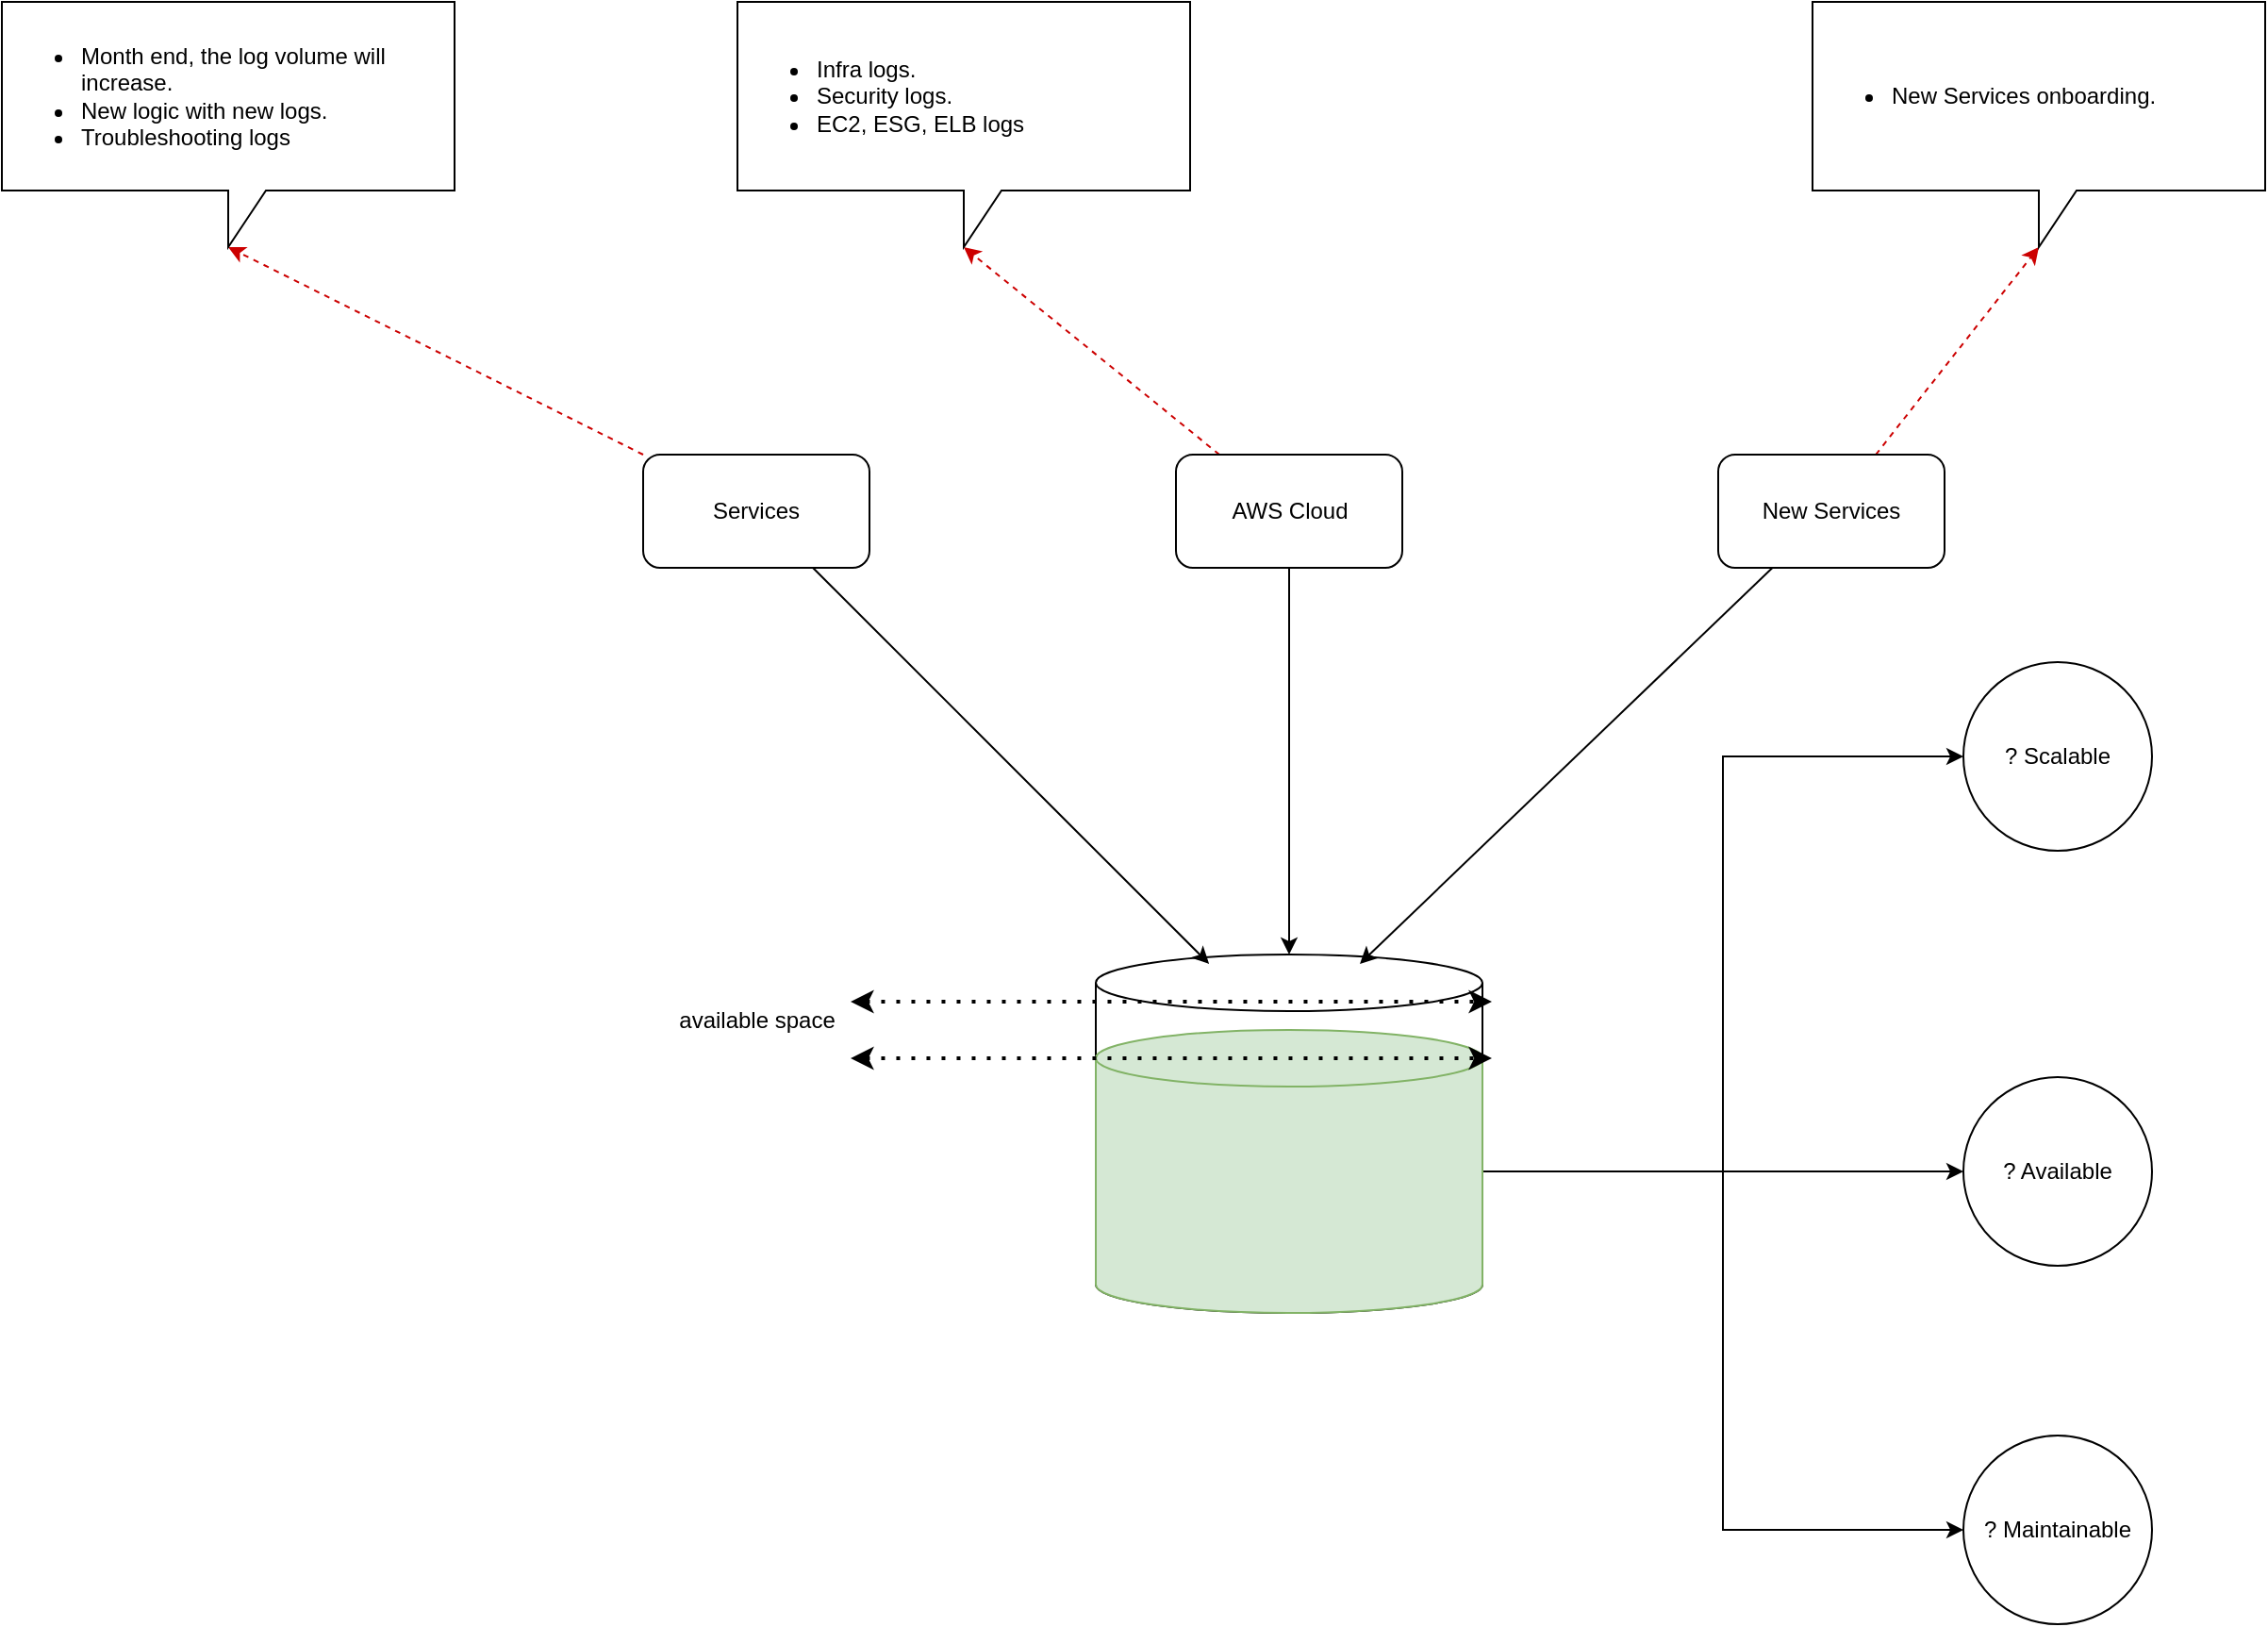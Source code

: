 <mxfile version="21.1.2" type="github">
  <diagram name="Page-1" id="5Ykqi6eZpwrrCRyXP6YI">
    <mxGraphModel dx="2582" dy="2231" grid="1" gridSize="10" guides="1" tooltips="1" connect="1" arrows="1" fold="1" page="1" pageScale="1" pageWidth="850" pageHeight="1100" math="0" shadow="0">
      <root>
        <mxCell id="0" />
        <mxCell id="1" parent="0" />
        <mxCell id="u5i2AHImwtJ20jkfYPQT-1" value="" style="shape=cylinder3;whiteSpace=wrap;html=1;boundedLbl=1;backgroundOutline=1;size=15;" vertex="1" parent="1">
          <mxGeometry x="350" y="395" width="205" height="190" as="geometry" />
        </mxCell>
        <mxCell id="u5i2AHImwtJ20jkfYPQT-11" style="edgeStyle=orthogonalEdgeStyle;rounded=0;orthogonalLoop=1;jettySize=auto;html=1;entryX=0;entryY=0.5;entryDx=0;entryDy=0;" edge="1" parent="1" source="u5i2AHImwtJ20jkfYPQT-2" target="u5i2AHImwtJ20jkfYPQT-8">
          <mxGeometry relative="1" as="geometry" />
        </mxCell>
        <mxCell id="u5i2AHImwtJ20jkfYPQT-12" style="edgeStyle=orthogonalEdgeStyle;rounded=0;orthogonalLoop=1;jettySize=auto;html=1;entryX=0;entryY=0.5;entryDx=0;entryDy=0;" edge="1" parent="1" source="u5i2AHImwtJ20jkfYPQT-2" target="u5i2AHImwtJ20jkfYPQT-9">
          <mxGeometry relative="1" as="geometry" />
        </mxCell>
        <mxCell id="u5i2AHImwtJ20jkfYPQT-13" style="edgeStyle=orthogonalEdgeStyle;rounded=0;orthogonalLoop=1;jettySize=auto;html=1;entryX=0;entryY=0.5;entryDx=0;entryDy=0;" edge="1" parent="1" source="u5i2AHImwtJ20jkfYPQT-2" target="u5i2AHImwtJ20jkfYPQT-10">
          <mxGeometry relative="1" as="geometry" />
        </mxCell>
        <mxCell id="u5i2AHImwtJ20jkfYPQT-2" value="" style="shape=cylinder3;whiteSpace=wrap;html=1;boundedLbl=1;backgroundOutline=1;size=15;fillColor=#d5e8d4;strokeColor=#82b366;" vertex="1" parent="1">
          <mxGeometry x="350" y="435" width="205" height="150" as="geometry" />
        </mxCell>
        <mxCell id="u5i2AHImwtJ20jkfYPQT-3" value="" style="endArrow=classic;dashed=1;html=1;dashPattern=1 3;strokeWidth=2;rounded=0;startArrow=classic;startFill=1;endFill=1;" edge="1" parent="1">
          <mxGeometry width="50" height="50" relative="1" as="geometry">
            <mxPoint x="220" y="420" as="sourcePoint" />
            <mxPoint x="560" y="420" as="targetPoint" />
          </mxGeometry>
        </mxCell>
        <mxCell id="u5i2AHImwtJ20jkfYPQT-5" value="" style="endArrow=classic;dashed=1;html=1;dashPattern=1 3;strokeWidth=2;rounded=0;startArrow=classic;startFill=1;endFill=1;" edge="1" parent="1">
          <mxGeometry width="50" height="50" relative="1" as="geometry">
            <mxPoint x="220" y="450" as="sourcePoint" />
            <mxPoint x="560" y="450" as="targetPoint" />
          </mxGeometry>
        </mxCell>
        <mxCell id="u5i2AHImwtJ20jkfYPQT-8" value="? Scalable" style="ellipse;whiteSpace=wrap;html=1;aspect=fixed;" vertex="1" parent="1">
          <mxGeometry x="810" y="240" width="100" height="100" as="geometry" />
        </mxCell>
        <mxCell id="u5i2AHImwtJ20jkfYPQT-9" value="? Available" style="ellipse;whiteSpace=wrap;html=1;aspect=fixed;" vertex="1" parent="1">
          <mxGeometry x="810" y="460" width="100" height="100" as="geometry" />
        </mxCell>
        <mxCell id="u5i2AHImwtJ20jkfYPQT-10" value="? Maintainable" style="ellipse;whiteSpace=wrap;html=1;aspect=fixed;" vertex="1" parent="1">
          <mxGeometry x="810" y="650" width="100" height="100" as="geometry" />
        </mxCell>
        <mxCell id="u5i2AHImwtJ20jkfYPQT-14" value="available space" style="text;html=1;align=center;verticalAlign=middle;resizable=0;points=[];autosize=1;strokeColor=none;fillColor=none;" vertex="1" parent="1">
          <mxGeometry x="115" y="415" width="110" height="30" as="geometry" />
        </mxCell>
        <mxCell id="u5i2AHImwtJ20jkfYPQT-20" style="edgeStyle=none;rounded=0;orthogonalLoop=1;jettySize=auto;html=1;entryX=0.293;entryY=0.026;entryDx=0;entryDy=0;entryPerimeter=0;" edge="1" parent="1" source="u5i2AHImwtJ20jkfYPQT-15" target="u5i2AHImwtJ20jkfYPQT-1">
          <mxGeometry relative="1" as="geometry" />
        </mxCell>
        <mxCell id="u5i2AHImwtJ20jkfYPQT-22" style="edgeStyle=none;rounded=0;orthogonalLoop=1;jettySize=auto;html=1;entryX=0;entryY=0;entryDx=120;entryDy=130;entryPerimeter=0;dashed=1;strokeColor=#CC0000;" edge="1" parent="1" source="u5i2AHImwtJ20jkfYPQT-15" target="u5i2AHImwtJ20jkfYPQT-21">
          <mxGeometry relative="1" as="geometry" />
        </mxCell>
        <mxCell id="u5i2AHImwtJ20jkfYPQT-15" value="Services" style="rounded=1;whiteSpace=wrap;html=1;" vertex="1" parent="1">
          <mxGeometry x="110" y="130" width="120" height="60" as="geometry" />
        </mxCell>
        <mxCell id="u5i2AHImwtJ20jkfYPQT-19" style="edgeStyle=none;rounded=0;orthogonalLoop=1;jettySize=auto;html=1;entryX=0.683;entryY=0.026;entryDx=0;entryDy=0;entryPerimeter=0;" edge="1" parent="1" source="u5i2AHImwtJ20jkfYPQT-18" target="u5i2AHImwtJ20jkfYPQT-1">
          <mxGeometry relative="1" as="geometry" />
        </mxCell>
        <mxCell id="u5i2AHImwtJ20jkfYPQT-27" style="edgeStyle=none;rounded=0;orthogonalLoop=1;jettySize=auto;html=1;entryX=0;entryY=0;entryDx=120;entryDy=130;entryPerimeter=0;dashed=1;strokeColor=#CC0000;" edge="1" parent="1" source="u5i2AHImwtJ20jkfYPQT-18" target="u5i2AHImwtJ20jkfYPQT-26">
          <mxGeometry relative="1" as="geometry" />
        </mxCell>
        <mxCell id="u5i2AHImwtJ20jkfYPQT-18" value="New Services" style="rounded=1;whiteSpace=wrap;html=1;" vertex="1" parent="1">
          <mxGeometry x="680" y="130" width="120" height="60" as="geometry" />
        </mxCell>
        <mxCell id="u5i2AHImwtJ20jkfYPQT-21" value="&lt;ul&gt;&lt;li&gt;Month end, the log volume will increase.&lt;/li&gt;&lt;li&gt;New logic with new logs.&lt;/li&gt;&lt;li&gt;Troubleshooting logs&lt;/li&gt;&lt;/ul&gt;" style="shape=callout;whiteSpace=wrap;html=1;perimeter=calloutPerimeter;align=left;" vertex="1" parent="1">
          <mxGeometry x="-230" y="-110" width="240" height="130" as="geometry" />
        </mxCell>
        <mxCell id="u5i2AHImwtJ20jkfYPQT-25" style="edgeStyle=none;rounded=0;orthogonalLoop=1;jettySize=auto;html=1;entryX=0;entryY=0;entryDx=120;entryDy=130;entryPerimeter=0;dashed=1;strokeColor=#CC0000;" edge="1" parent="1" source="u5i2AHImwtJ20jkfYPQT-23" target="u5i2AHImwtJ20jkfYPQT-24">
          <mxGeometry relative="1" as="geometry" />
        </mxCell>
        <mxCell id="u5i2AHImwtJ20jkfYPQT-28" style="edgeStyle=none;rounded=0;orthogonalLoop=1;jettySize=auto;html=1;entryX=0.5;entryY=0;entryDx=0;entryDy=0;entryPerimeter=0;" edge="1" parent="1" source="u5i2AHImwtJ20jkfYPQT-23" target="u5i2AHImwtJ20jkfYPQT-1">
          <mxGeometry relative="1" as="geometry" />
        </mxCell>
        <mxCell id="u5i2AHImwtJ20jkfYPQT-23" value="AWS Cloud" style="rounded=1;whiteSpace=wrap;html=1;" vertex="1" parent="1">
          <mxGeometry x="392.5" y="130" width="120" height="60" as="geometry" />
        </mxCell>
        <mxCell id="u5i2AHImwtJ20jkfYPQT-24" value="&lt;ul&gt;&lt;li&gt;Infra logs.&lt;/li&gt;&lt;li&gt;Security logs.&lt;/li&gt;&lt;li&gt;EC2, ESG, ELB logs&lt;/li&gt;&lt;/ul&gt;" style="shape=callout;whiteSpace=wrap;html=1;perimeter=calloutPerimeter;align=left;" vertex="1" parent="1">
          <mxGeometry x="160" y="-110" width="240" height="130" as="geometry" />
        </mxCell>
        <mxCell id="u5i2AHImwtJ20jkfYPQT-26" value="&lt;ul&gt;&lt;li&gt;New Services onboarding.&lt;/li&gt;&lt;/ul&gt;" style="shape=callout;whiteSpace=wrap;html=1;perimeter=calloutPerimeter;align=left;" vertex="1" parent="1">
          <mxGeometry x="730" y="-110" width="240" height="130" as="geometry" />
        </mxCell>
      </root>
    </mxGraphModel>
  </diagram>
</mxfile>
